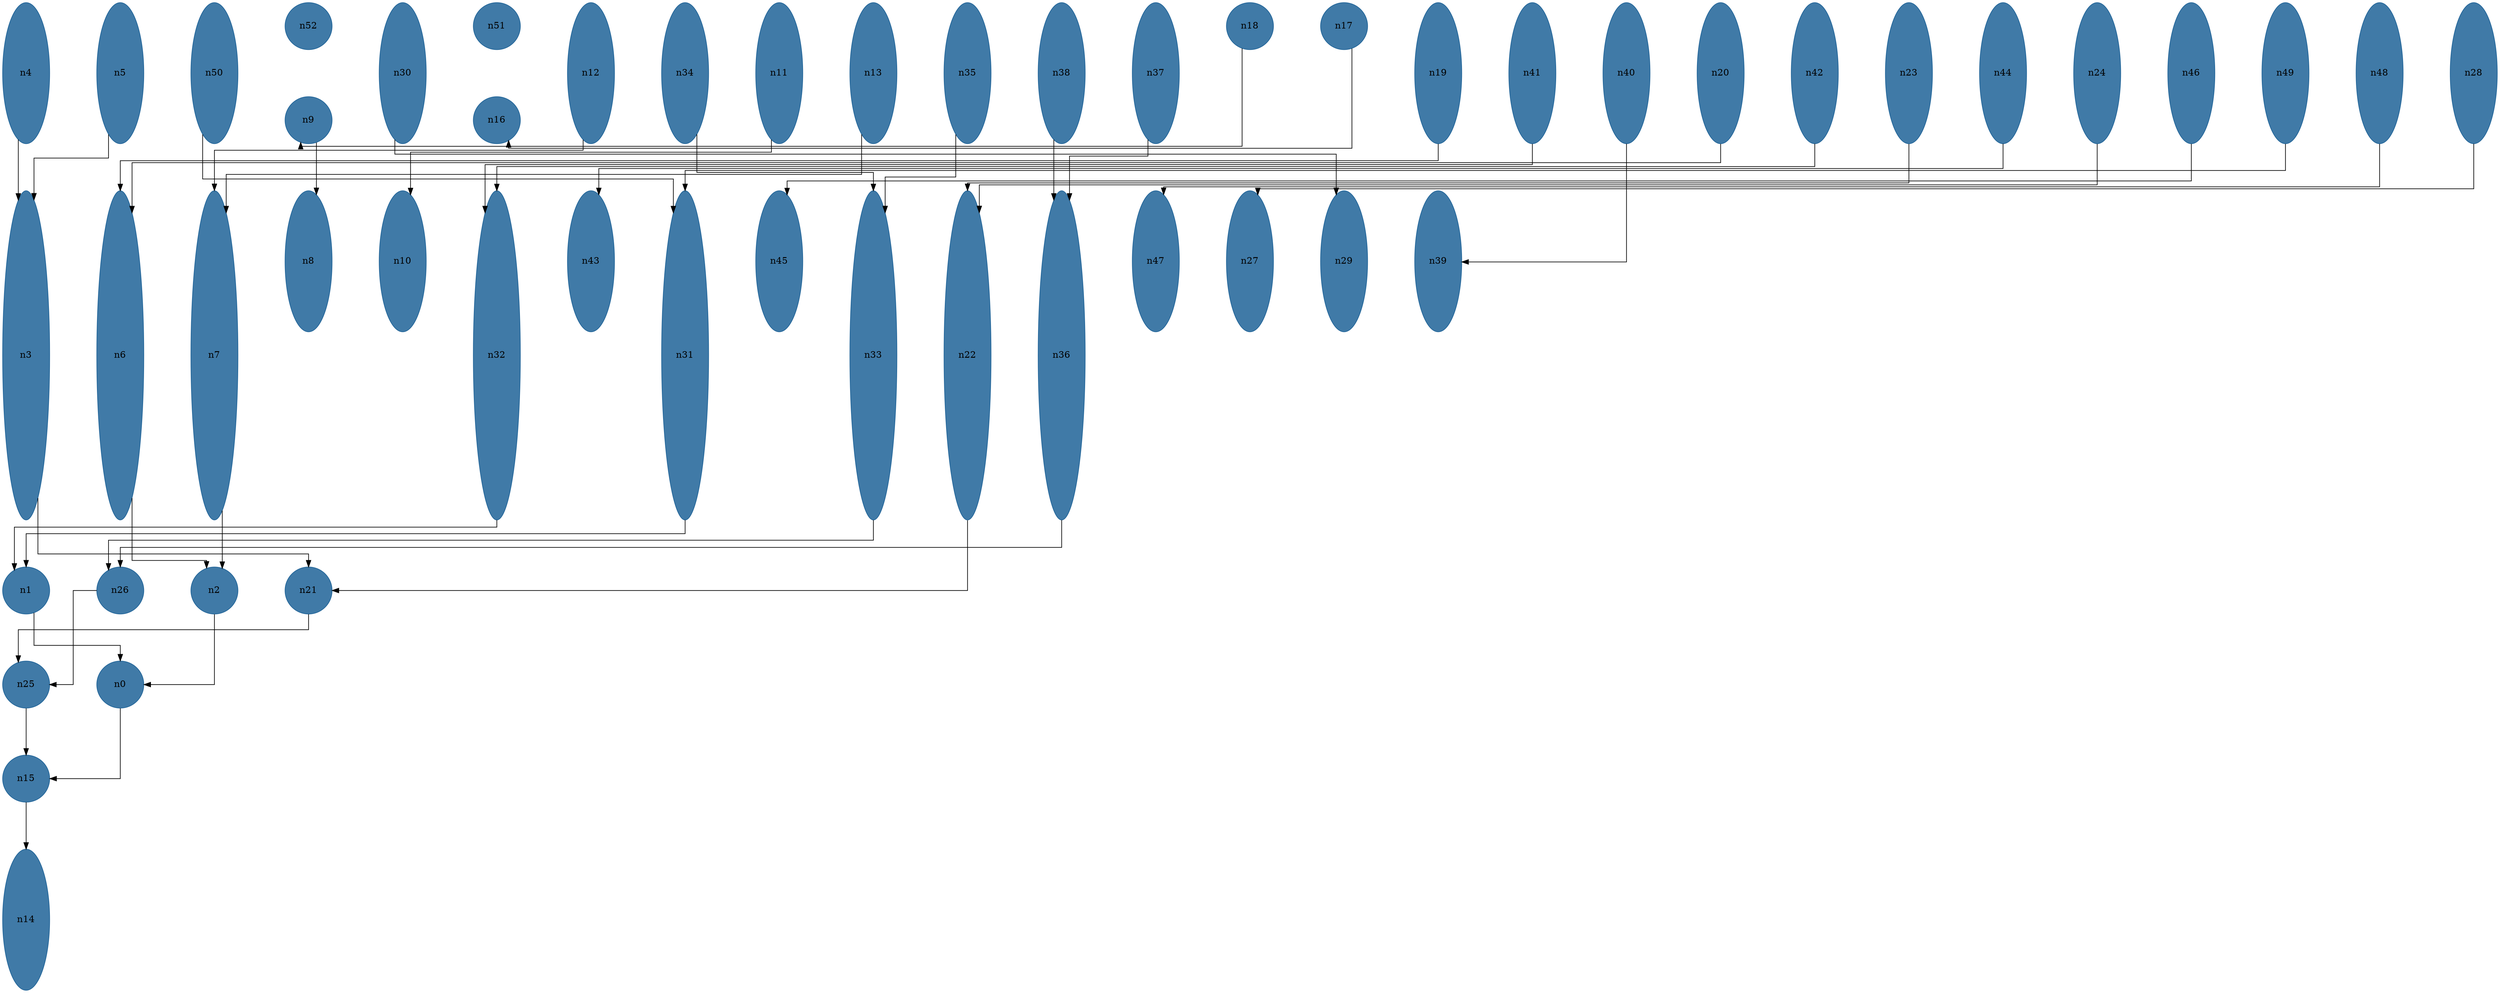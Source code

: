 //do not use DOT to generate pdf use NEATO or FDP
digraph{
layout="neato";
splines="ortho";
n4[shape="ellipse", style="filled", color="#004E8ABF", pos="0,21!", height="3", width="1"];
n4 -> n3;
n5[shape="ellipse", style="filled", color="#004E8ABF", pos="2,21!", height="3", width="1"];
n5 -> n3;
n50[shape="ellipse", style="filled", color="#004E8ABF", pos="4,21!", height="3", width="1"];
n50 -> n31;
n52[shape="ellipse", style="filled", color="#004E8ABF", pos="6,22!", height="1", width="1"];
n30[shape="ellipse", style="filled", color="#004E8ABF", pos="8,21!", height="3", width="1"];
n30 -> n29;
n51[shape="ellipse", style="filled", color="#004E8ABF", pos="10,22!", height="1", width="1"];
n12[shape="ellipse", style="filled", color="#004E8ABF", pos="12,21!", height="3", width="1"];
n12 -> n7;
n34[shape="ellipse", style="filled", color="#004E8ABF", pos="14,21!", height="3", width="1"];
n34 -> n33;
n11[shape="ellipse", style="filled", color="#004E8ABF", pos="16,21!", height="3", width="1"];
n11 -> n10;
n13[shape="ellipse", style="filled", color="#004E8ABF", pos="18,21!", height="3", width="1"];
n13 -> n7;
n35[shape="ellipse", style="filled", color="#004E8ABF", pos="20,21!", height="3", width="1"];
n35 -> n33;
n38[shape="ellipse", style="filled", color="#004E8ABF", pos="22,21!", height="3", width="1"];
n38 -> n36;
n37[shape="ellipse", style="filled", color="#004E8ABF", pos="24,21!", height="3", width="1"];
n37 -> n36;
n18[shape="ellipse", style="filled", color="#004E8ABF", pos="26,22!", height="1", width="1"];
n18 -> n9;
n17[shape="ellipse", style="filled", color="#004E8ABF", pos="28,22!", height="1", width="1"];
n17 -> n16;
n19[shape="ellipse", style="filled", color="#004E8ABF", pos="30,21!", height="3", width="1"];
n19 -> n6;
n41[shape="ellipse", style="filled", color="#004E8ABF", pos="32,21!", height="3", width="1"];
n41 -> n32;
n40[shape="ellipse", style="filled", color="#004E8ABF", pos="34,21!", height="3", width="1"];
n40 -> n39;
n20[shape="ellipse", style="filled", color="#004E8ABF", pos="36,21!", height="3", width="1"];
n20 -> n6;
n42[shape="ellipse", style="filled", color="#004E8ABF", pos="38,21!", height="3", width="1"];
n42 -> n32;
n23[shape="ellipse", style="filled", color="#004E8ABF", pos="40,21!", height="3", width="1"];
n23 -> n22;
n44[shape="ellipse", style="filled", color="#004E8ABF", pos="42,21!", height="3", width="1"];
n44 -> n43;
n24[shape="ellipse", style="filled", color="#004E8ABF", pos="44,21!", height="3", width="1"];
n24 -> n22;
n46[shape="ellipse", style="filled", color="#004E8ABF", pos="46,21!", height="3", width="1"];
n46 -> n45;
n49[shape="ellipse", style="filled", color="#004E8ABF", pos="48,21!", height="3", width="1"];
n49 -> n31;
n48[shape="ellipse", style="filled", color="#004E8ABF", pos="50,21!", height="3", width="1"];
n48 -> n47;
n28[shape="ellipse", style="filled", color="#004E8ABF", pos="52,21!", height="3", width="1"];
n28 -> n27;
n9[shape="ellipse", style="filled", color="#004E8ABF", pos="6,20!", height="1", width="1"];
n9 -> n8;
n16[shape="ellipse", style="filled", color="#004E8ABF", pos="10,20!", height="1", width="1"];
n3[shape="ellipse", style="filled", color="#004E8ABF", pos="0,15!", height="7", width="1"];
n3 -> n21;
n6[shape="ellipse", style="filled", color="#004E8ABF", pos="2,15!", height="7", width="1"];
n6 -> n2;
n7[shape="ellipse", style="filled", color="#004E8ABF", pos="4,15!", height="7", width="1"];
n7 -> n2;
n8[shape="ellipse", style="filled", color="#004E8ABF", pos="6,17!", height="3", width="1"];
n10[shape="ellipse", style="filled", color="#004E8ABF", pos="8,17!", height="3", width="1"];
n32[shape="ellipse", style="filled", color="#004E8ABF", pos="10,15!", height="7", width="1"];
n32 -> n1;
n43[shape="ellipse", style="filled", color="#004E8ABF", pos="12,17!", height="3", width="1"];
n31[shape="ellipse", style="filled", color="#004E8ABF", pos="14,15!", height="7", width="1"];
n31 -> n1;
n45[shape="ellipse", style="filled", color="#004E8ABF", pos="16,17!", height="3", width="1"];
n33[shape="ellipse", style="filled", color="#004E8ABF", pos="18,15!", height="7", width="1"];
n33 -> n26;
n22[shape="ellipse", style="filled", color="#004E8ABF", pos="20,15!", height="7", width="1"];
n22 -> n21;
n36[shape="ellipse", style="filled", color="#004E8ABF", pos="22,15!", height="7", width="1"];
n36 -> n26;
n47[shape="ellipse", style="filled", color="#004E8ABF", pos="24,17!", height="3", width="1"];
n27[shape="ellipse", style="filled", color="#004E8ABF", pos="26,17!", height="3", width="1"];
n29[shape="ellipse", style="filled", color="#004E8ABF", pos="28,17!", height="3", width="1"];
n39[shape="ellipse", style="filled", color="#004E8ABF", pos="30,17!", height="3", width="1"];
n1[shape="ellipse", style="filled", color="#004E8ABF", pos="0,10!", height="1", width="1"];
n1 -> n0;
n26[shape="ellipse", style="filled", color="#004E8ABF", pos="2,10!", height="1", width="1"];
n26 -> n25;
n2[shape="ellipse", style="filled", color="#004E8ABF", pos="4,10!", height="1", width="1"];
n2 -> n0;
n21[shape="ellipse", style="filled", color="#004E8ABF", pos="6,10!", height="1", width="1"];
n21 -> n25;
n25[shape="ellipse", style="filled", color="#004E8ABF", pos="0,8!", height="1", width="1"];
n25 -> n15;
n0[shape="ellipse", style="filled", color="#004E8ABF", pos="2,8!", height="1", width="1"];
n0 -> n15;
n15[shape="ellipse", style="filled", color="#004E8ABF", pos="0,6!", height="1", width="1"];
n15 -> n14;
n14[shape="ellipse", style="filled", color="#004E8ABF", pos="0,3!", height="3", width="1"];
}